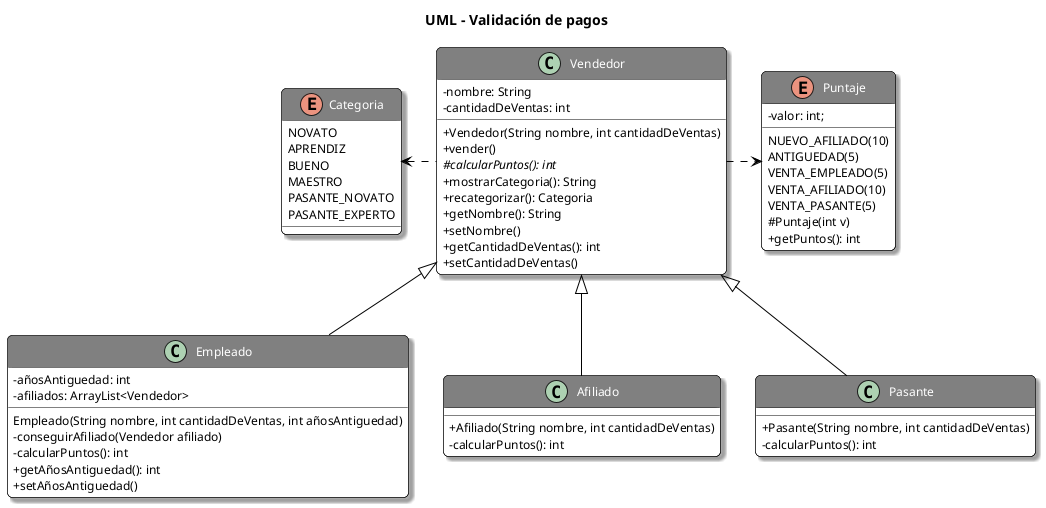 @startuml
'https://plantuml.com/class-diagram

'___________STYLES___________
title UML - Validación de pagos
skinparam classAttributeIconSize 0
skinparam backgroundColor White
skinparam RoundCorner 10
skinparam Shadowing true

skinparam class {
    ArrowColor Black
    BackgroundColor White
    HeaderBackgroundColor Gray
    BorderColor Black
    FontColor White
    FontSize 14
    AttributeFontSize 12
}

skinparam object{
    ArrowColor Black
    BackgroundColor White
    BorderColor Black
    FontColor Black
    FontSize 14
    AttributeFontSize 12
}

skinparam note {
    BackgroundColor LightYellow
    BorderColor Black
}

'___________UML___________

class Vendedor {
-nombre: String
-cantidadDeVentas: int
+Vendedor(String nombre, int cantidadDeVentas)
+vender()
#{abstract}calcularPuntos(): int
+mostrarCategoria(): String
+recategorizar(): Categoria
+getNombre(): String
+setNombre()
+getCantidadDeVentas(): int
+setCantidadDeVentas()
}

class Empleado {
-añosAntiguedad: int
-afiliados: ArrayList<Vendedor>
Empleado(String nombre, int cantidadDeVentas, int añosAntiguedad)
-conseguirAfiliado(Vendedor afiliado)
-calcularPuntos(): int
+getAñosAntiguedad(): int
+setAñosAntiguedad()
}

class Afiliado {
+Afiliado(String nombre, int cantidadDeVentas)
-calcularPuntos(): int
}

class Pasante {
+Pasante(String nombre, int cantidadDeVentas)
-calcularPuntos(): int
}

enum Categoria {
NOVATO
APRENDIZ
BUENO
MAESTRO
PASANTE_NOVATO
PASANTE_EXPERTO
}

enum Puntaje {
NUEVO_AFILIADO(10)
ANTIGUEDAD(5)
VENTA_EMPLEADO(5)
VENTA_AFILIADO(10)
VENTA_PASANTE(5)
-valor: int;
#Puntaje(int v)
+getPuntos(): int
}

Vendedor <|-- Empleado
Vendedor <|-- Afiliado
Vendedor <|-- Pasante
Vendedor .> Puntaje
Categoria <. Vendedor

@enduml